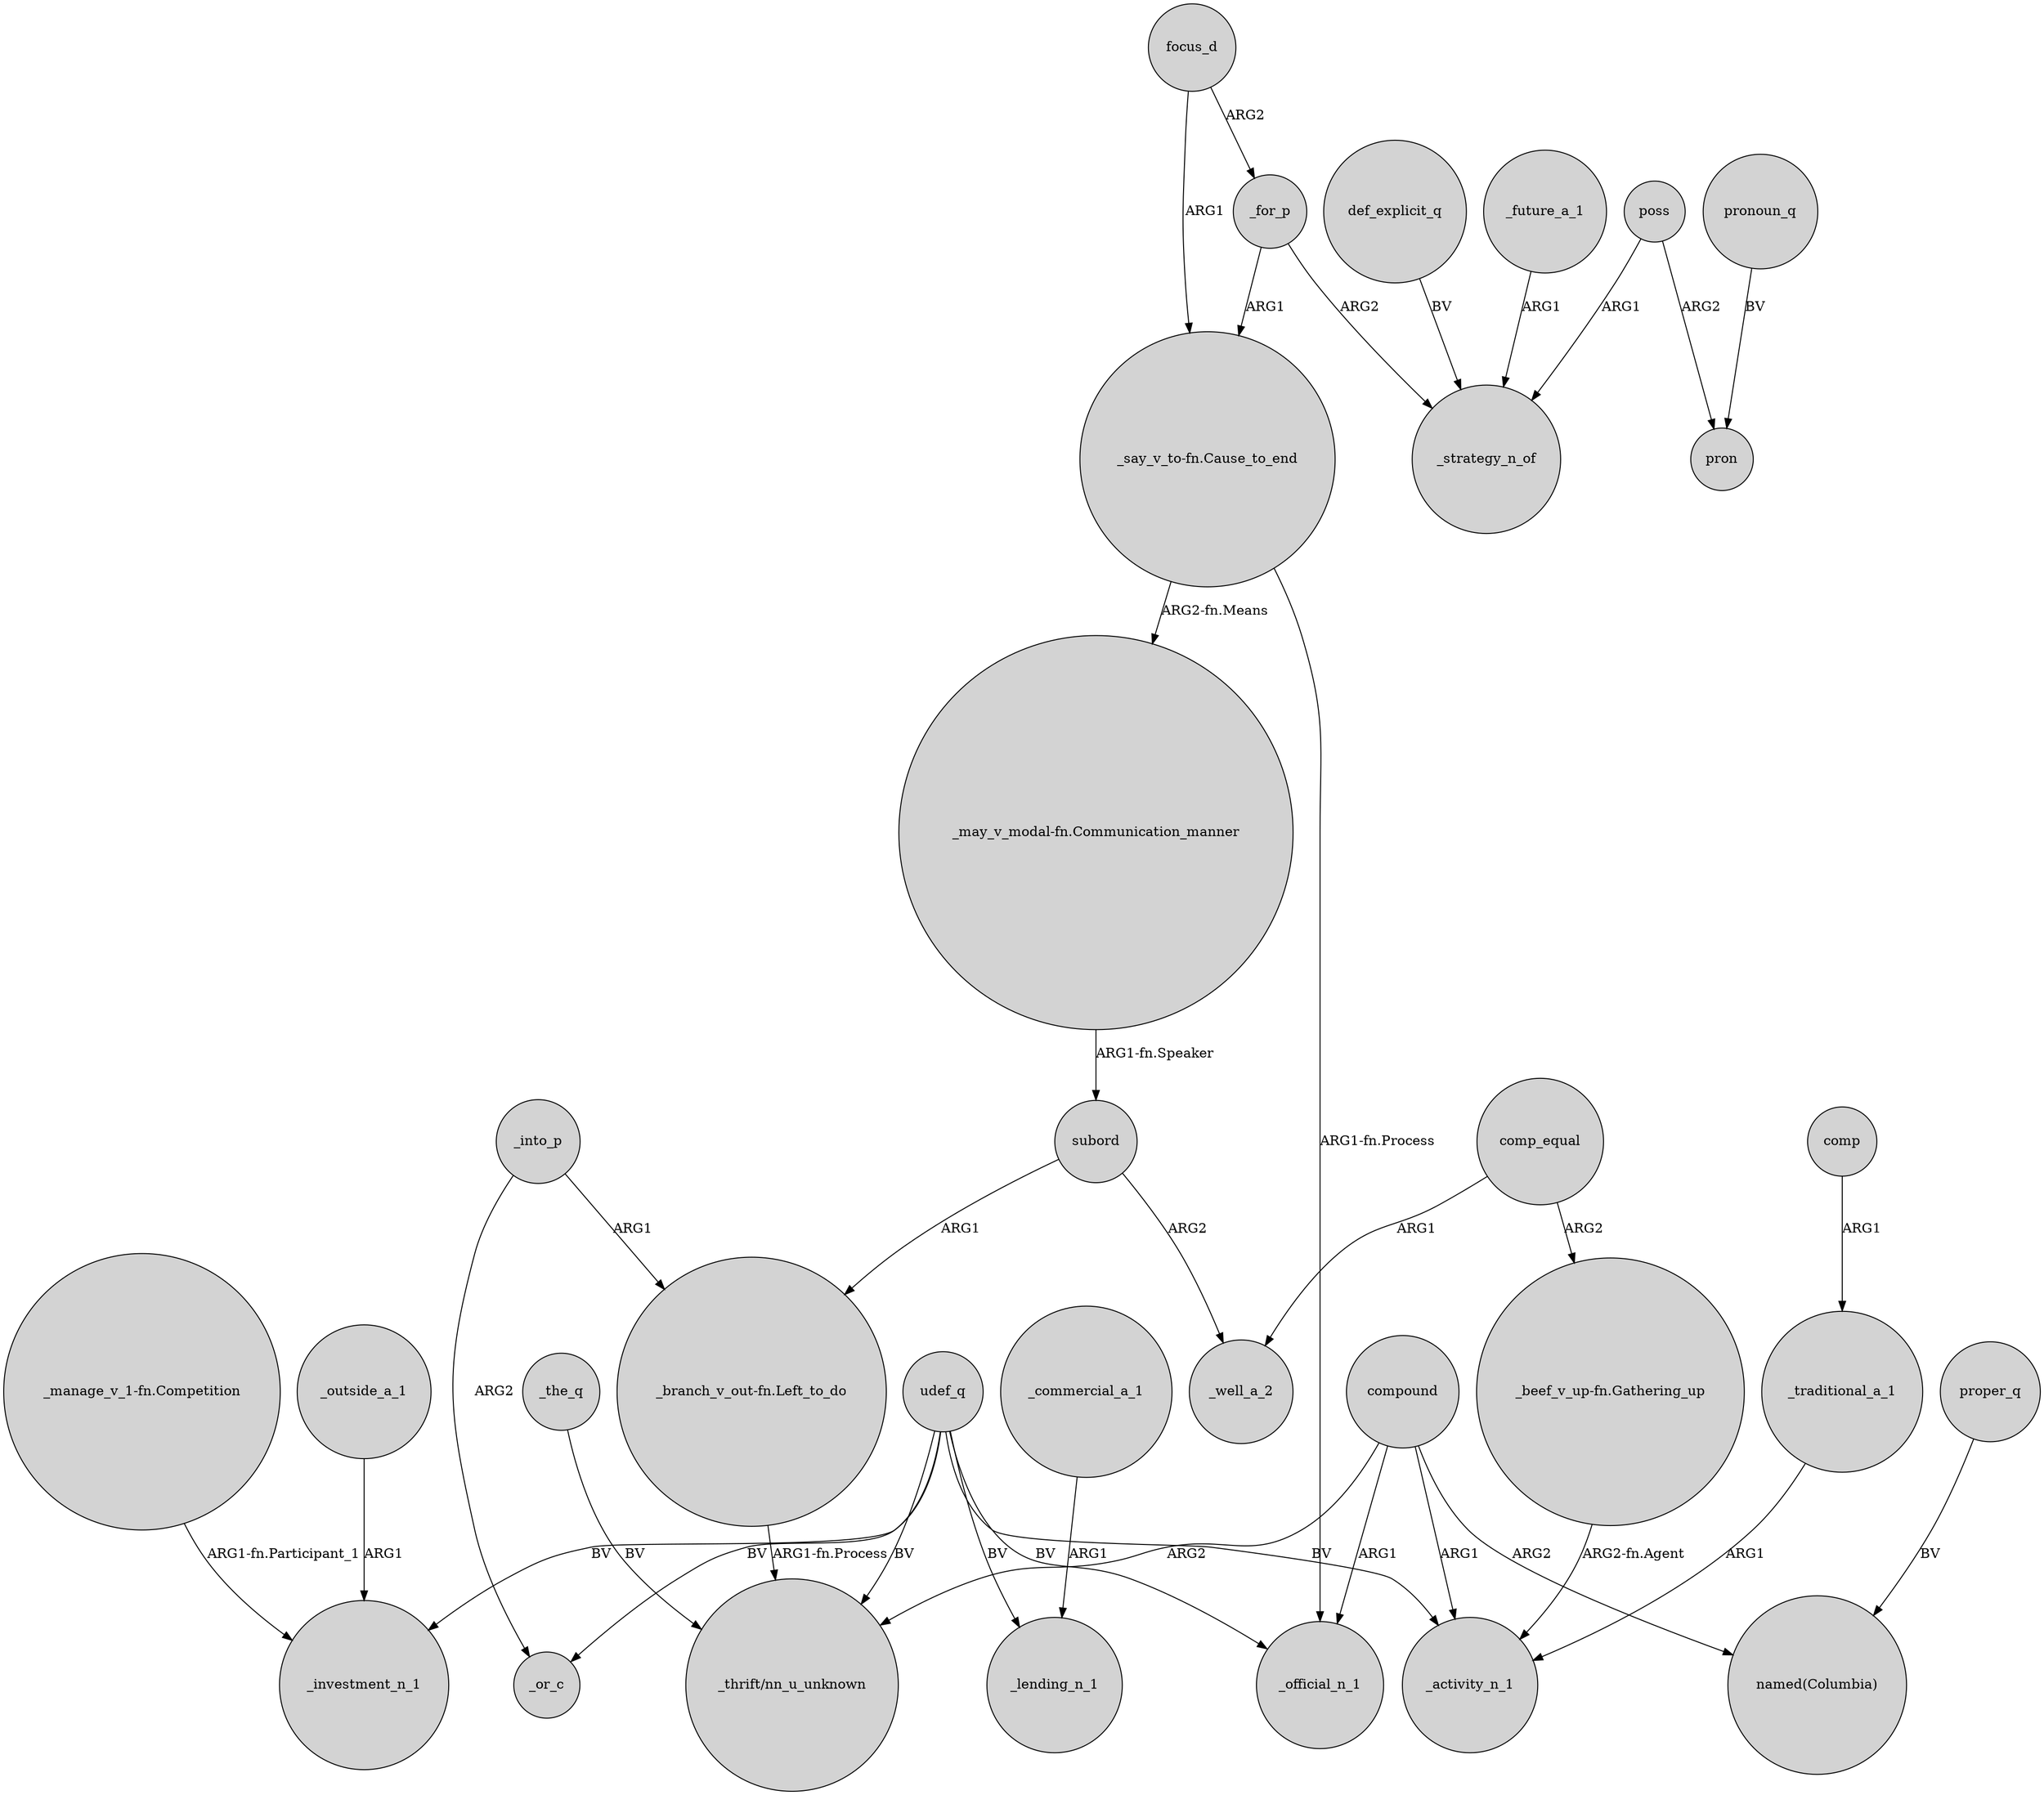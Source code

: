 digraph {
	node [shape=circle style=filled]
	"_manage_v_1-fn.Competition" -> _investment_n_1 [label="ARG1-fn.Participant_1"]
	_into_p -> _or_c [label=ARG2]
	"_say_v_to-fn.Cause_to_end" -> _official_n_1 [label="ARG1-fn.Process"]
	_for_p -> "_say_v_to-fn.Cause_to_end" [label=ARG1]
	subord -> _well_a_2 [label=ARG2]
	focus_d -> "_say_v_to-fn.Cause_to_end" [label=ARG1]
	_for_p -> _strategy_n_of [label=ARG2]
	_future_a_1 -> _strategy_n_of [label=ARG1]
	compound -> "named(Columbia)" [label=ARG2]
	"_beef_v_up-fn.Gathering_up" -> _activity_n_1 [label="ARG2-fn.Agent"]
	_into_p -> "_branch_v_out-fn.Left_to_do" [label=ARG1]
	udef_q -> _or_c [label=BV]
	pronoun_q -> pron [label=BV]
	_the_q -> "_thrift/nn_u_unknown" [label=BV]
	poss -> pron [label=ARG2]
	def_explicit_q -> _strategy_n_of [label=BV]
	"_branch_v_out-fn.Left_to_do" -> "_thrift/nn_u_unknown" [label="ARG1-fn.Process"]
	_traditional_a_1 -> _activity_n_1 [label=ARG1]
	comp_equal -> _well_a_2 [label=ARG1]
	compound -> _activity_n_1 [label=ARG1]
	_commercial_a_1 -> _lending_n_1 [label=ARG1]
	compound -> _official_n_1 [label=ARG1]
	compound -> "_thrift/nn_u_unknown" [label=ARG2]
	"_say_v_to-fn.Cause_to_end" -> "_may_v_modal-fn.Communication_manner" [label="ARG2-fn.Means"]
	proper_q -> "named(Columbia)" [label=BV]
	udef_q -> _investment_n_1 [label=BV]
	comp -> _traditional_a_1 [label=ARG1]
	subord -> "_branch_v_out-fn.Left_to_do" [label=ARG1]
	udef_q -> _official_n_1 [label=BV]
	udef_q -> _lending_n_1 [label=BV]
	focus_d -> _for_p [label=ARG2]
	"_may_v_modal-fn.Communication_manner" -> subord [label="ARG1-fn.Speaker"]
	poss -> _strategy_n_of [label=ARG1]
	udef_q -> _activity_n_1 [label=BV]
	_outside_a_1 -> _investment_n_1 [label=ARG1]
	udef_q -> "_thrift/nn_u_unknown" [label=BV]
	comp_equal -> "_beef_v_up-fn.Gathering_up" [label=ARG2]
}
